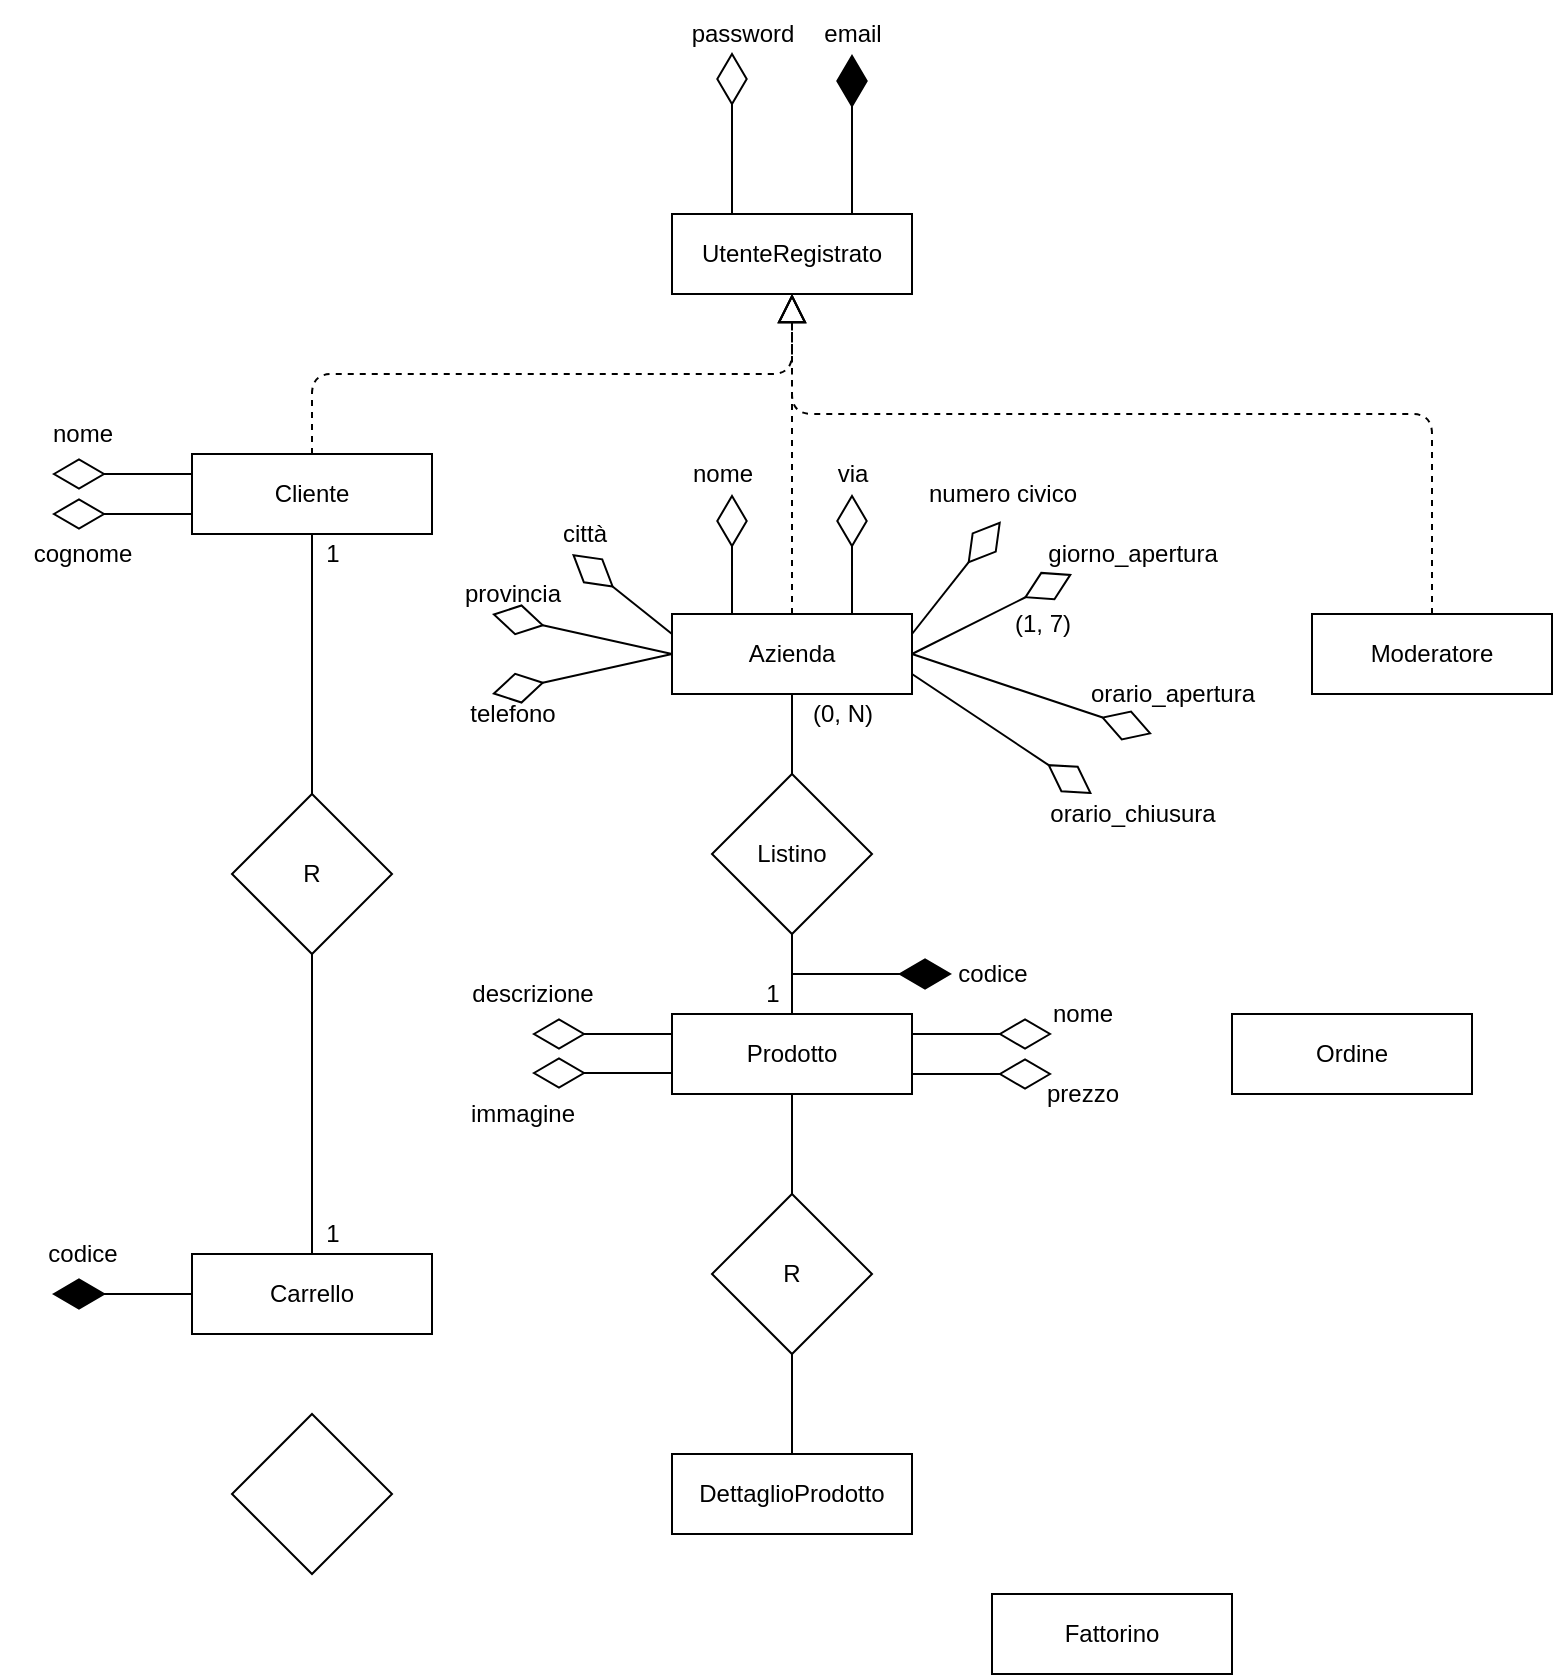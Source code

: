 <mxfile version="12.3.3" type="device" pages="1"><diagram id="l-gGCLEJbwSXrtf_H1-W" name="Pagina-1"><mxGraphModel dx="1373" dy="693" grid="1" gridSize="10" guides="1" tooltips="1" connect="1" arrows="1" fold="1" page="1" pageScale="1" pageWidth="827" pageHeight="1169" math="0" shadow="0"><root><mxCell id="0"/><mxCell id="1" parent="0"/><mxCell id="HPkbXfyL9ulODQ63uyDL-1" value="UtenteRegistrato" style="rounded=0;whiteSpace=wrap;html=1;" vertex="1" parent="1"><mxGeometry x="360" y="160" width="120" height="40" as="geometry"/></mxCell><mxCell id="HPkbXfyL9ulODQ63uyDL-3" value="Cliente" style="rounded=0;whiteSpace=wrap;html=1;" vertex="1" parent="1"><mxGeometry x="120" y="280" width="120" height="40" as="geometry"/></mxCell><mxCell id="HPkbXfyL9ulODQ63uyDL-4" value="Azienda" style="rounded=0;whiteSpace=wrap;html=1;" vertex="1" parent="1"><mxGeometry x="360" y="360" width="120" height="40" as="geometry"/></mxCell><mxCell id="HPkbXfyL9ulODQ63uyDL-5" value="Fattorino" style="rounded=0;whiteSpace=wrap;html=1;" vertex="1" parent="1"><mxGeometry x="520" y="850" width="120" height="40" as="geometry"/></mxCell><mxCell id="HPkbXfyL9ulODQ63uyDL-6" value="Moderatore" style="rounded=0;whiteSpace=wrap;html=1;" vertex="1" parent="1"><mxGeometry x="680" y="360" width="120" height="40" as="geometry"/></mxCell><mxCell id="HPkbXfyL9ulODQ63uyDL-11" value="R" style="rhombus;whiteSpace=wrap;html=1;" vertex="1" parent="1"><mxGeometry x="140" y="450" width="80" height="80" as="geometry"/></mxCell><mxCell id="HPkbXfyL9ulODQ63uyDL-12" value="Carrello" style="rounded=0;whiteSpace=wrap;html=1;" vertex="1" parent="1"><mxGeometry x="120" y="680" width="120" height="40" as="geometry"/></mxCell><mxCell id="HPkbXfyL9ulODQ63uyDL-13" value="" style="endArrow=none;html=1;entryX=0.5;entryY=1;entryDx=0;entryDy=0;exitX=0.5;exitY=0;exitDx=0;exitDy=0;" edge="1" parent="1" source="HPkbXfyL9ulODQ63uyDL-11" target="HPkbXfyL9ulODQ63uyDL-3"><mxGeometry width="50" height="50" relative="1" as="geometry"><mxPoint x="70" y="670" as="sourcePoint"/><mxPoint x="120" y="620" as="targetPoint"/></mxGeometry></mxCell><mxCell id="HPkbXfyL9ulODQ63uyDL-14" value="" style="endArrow=none;html=1;entryX=0.5;entryY=1;entryDx=0;entryDy=0;exitX=0.5;exitY=0;exitDx=0;exitDy=0;" edge="1" parent="1" source="HPkbXfyL9ulODQ63uyDL-12" target="HPkbXfyL9ulODQ63uyDL-11"><mxGeometry width="50" height="50" relative="1" as="geometry"><mxPoint x="190" y="650" as="sourcePoint"/><mxPoint x="190" y="610" as="targetPoint"/><Array as="points"><mxPoint x="180" y="660"/></Array></mxGeometry></mxCell><mxCell id="HPkbXfyL9ulODQ63uyDL-16" value="" style="endArrow=diamondThin;endFill=0;endSize=24;html=1;exitX=0.25;exitY=0;exitDx=0;exitDy=0;" edge="1" parent="1" source="HPkbXfyL9ulODQ63uyDL-1"><mxGeometry width="160" relative="1" as="geometry"><mxPoint x="60" y="520" as="sourcePoint"/><mxPoint x="390" y="79" as="targetPoint"/></mxGeometry></mxCell><mxCell id="HPkbXfyL9ulODQ63uyDL-17" value="" style="endArrow=diamondThin;endFill=1;endSize=24;html=1;exitX=0.75;exitY=0;exitDx=0;exitDy=0;" edge="1" parent="1" source="HPkbXfyL9ulODQ63uyDL-1"><mxGeometry width="160" relative="1" as="geometry"><mxPoint x="60" y="480" as="sourcePoint"/><mxPoint x="450" y="80" as="targetPoint"/></mxGeometry></mxCell><mxCell id="HPkbXfyL9ulODQ63uyDL-18" value="email" style="text;html=1;align=center;verticalAlign=middle;resizable=0;points=[];;autosize=1;" vertex="1" parent="1"><mxGeometry x="430" y="60" width="40" height="20" as="geometry"/></mxCell><mxCell id="HPkbXfyL9ulODQ63uyDL-19" value="password" style="text;html=1;align=center;verticalAlign=middle;resizable=0;points=[];;autosize=1;" vertex="1" parent="1"><mxGeometry x="360" y="60" width="70" height="20" as="geometry"/></mxCell><mxCell id="HPkbXfyL9ulODQ63uyDL-20" value="" style="endArrow=block;dashed=1;endFill=0;endSize=12;html=1;exitX=0.5;exitY=0;exitDx=0;exitDy=0;entryX=0.5;entryY=1;entryDx=0;entryDy=0;" edge="1" parent="1" source="HPkbXfyL9ulODQ63uyDL-3" target="HPkbXfyL9ulODQ63uyDL-1"><mxGeometry width="160" relative="1" as="geometry"><mxPoint x="380" y="350" as="sourcePoint"/><mxPoint x="540" y="350" as="targetPoint"/><Array as="points"><mxPoint x="180" y="240"/><mxPoint x="420" y="240"/></Array></mxGeometry></mxCell><mxCell id="HPkbXfyL9ulODQ63uyDL-22" value="" style="endArrow=diamondThin;endFill=0;endSize=24;html=1;exitX=0;exitY=0.25;exitDx=0;exitDy=0;" edge="1" parent="1" source="HPkbXfyL9ulODQ63uyDL-3"><mxGeometry width="160" relative="1" as="geometry"><mxPoint x="-20" y="370" as="sourcePoint"/><mxPoint x="50" y="290" as="targetPoint"/><Array as="points"/></mxGeometry></mxCell><mxCell id="HPkbXfyL9ulODQ63uyDL-23" value="" style="endArrow=diamondThin;endFill=0;endSize=24;html=1;exitX=0;exitY=0.25;exitDx=0;exitDy=0;" edge="1" parent="1"><mxGeometry width="160" relative="1" as="geometry"><mxPoint x="120" y="310" as="sourcePoint"/><mxPoint x="50" y="310" as="targetPoint"/><Array as="points"/></mxGeometry></mxCell><mxCell id="HPkbXfyL9ulODQ63uyDL-24" value="nome" style="text;html=1;align=center;verticalAlign=middle;resizable=0;points=[];;autosize=1;" vertex="1" parent="1"><mxGeometry x="40" y="260" width="50" height="20" as="geometry"/></mxCell><mxCell id="HPkbXfyL9ulODQ63uyDL-25" value="cognome" style="text;html=1;align=center;verticalAlign=middle;resizable=0;points=[];;autosize=1;" vertex="1" parent="1"><mxGeometry x="35" y="320" width="60" height="20" as="geometry"/></mxCell><mxCell id="HPkbXfyL9ulODQ63uyDL-26" value="1&lt;br&gt;" style="text;html=1;align=center;verticalAlign=middle;resizable=0;points=[];;autosize=1;" vertex="1" parent="1"><mxGeometry x="180" y="320" width="20" height="20" as="geometry"/></mxCell><mxCell id="HPkbXfyL9ulODQ63uyDL-27" value="1&lt;br&gt;" style="text;html=1;align=center;verticalAlign=middle;resizable=0;points=[];;autosize=1;" vertex="1" parent="1"><mxGeometry x="180" y="660" width="20" height="20" as="geometry"/></mxCell><mxCell id="HPkbXfyL9ulODQ63uyDL-28" value="" style="endArrow=block;dashed=1;endFill=0;endSize=12;html=1;exitX=0.5;exitY=0;exitDx=0;exitDy=0;" edge="1" parent="1" source="HPkbXfyL9ulODQ63uyDL-4"><mxGeometry width="160" relative="1" as="geometry"><mxPoint x="360" y="310" as="sourcePoint"/><mxPoint x="420" y="200" as="targetPoint"/></mxGeometry></mxCell><mxCell id="HPkbXfyL9ulODQ63uyDL-29" value="" style="endArrow=block;dashed=1;endFill=0;endSize=12;html=1;exitX=0.5;exitY=0;exitDx=0;exitDy=0;entryX=0.5;entryY=1;entryDx=0;entryDy=0;" edge="1" parent="1" source="HPkbXfyL9ulODQ63uyDL-6" target="HPkbXfyL9ulODQ63uyDL-1"><mxGeometry width="160" relative="1" as="geometry"><mxPoint x="480" y="250" as="sourcePoint"/><mxPoint x="640" y="250" as="targetPoint"/><Array as="points"><mxPoint x="740" y="260"/><mxPoint x="420" y="260"/></Array></mxGeometry></mxCell><mxCell id="HPkbXfyL9ulODQ63uyDL-31" value="" style="endArrow=diamondThin;endFill=0;endSize=24;html=1;exitX=0.25;exitY=0;exitDx=0;exitDy=0;" edge="1" parent="1" source="HPkbXfyL9ulODQ63uyDL-4"><mxGeometry width="160" relative="1" as="geometry"><mxPoint x="120" y="560" as="sourcePoint"/><mxPoint x="390" y="300" as="targetPoint"/></mxGeometry></mxCell><mxCell id="HPkbXfyL9ulODQ63uyDL-32" value="nome" style="text;html=1;align=center;verticalAlign=middle;resizable=0;points=[];;autosize=1;" vertex="1" parent="1"><mxGeometry x="360" y="280" width="50" height="20" as="geometry"/></mxCell><mxCell id="HPkbXfyL9ulODQ63uyDL-33" value="" style="endArrow=diamondThin;endFill=0;endSize=24;html=1;exitX=0.75;exitY=0;exitDx=0;exitDy=0;" edge="1" parent="1" source="HPkbXfyL9ulODQ63uyDL-4"><mxGeometry width="160" relative="1" as="geometry"><mxPoint x="460" y="460" as="sourcePoint"/><mxPoint x="450" y="300" as="targetPoint"/></mxGeometry></mxCell><mxCell id="HPkbXfyL9ulODQ63uyDL-34" value="via" style="text;html=1;align=center;verticalAlign=middle;resizable=0;points=[];;autosize=1;" vertex="1" parent="1"><mxGeometry x="435" y="280" width="30" height="20" as="geometry"/></mxCell><mxCell id="HPkbXfyL9ulODQ63uyDL-35" value="" style="endArrow=diamondThin;endFill=0;endSize=24;html=1;exitX=1;exitY=0.25;exitDx=0;exitDy=0;entryX=0.494;entryY=1.183;entryDx=0;entryDy=0;entryPerimeter=0;" edge="1" parent="1" source="HPkbXfyL9ulODQ63uyDL-4" target="HPkbXfyL9ulODQ63uyDL-36"><mxGeometry width="160" relative="1" as="geometry"><mxPoint x="480" y="390" as="sourcePoint"/><mxPoint x="540" y="330" as="targetPoint"/></mxGeometry></mxCell><mxCell id="HPkbXfyL9ulODQ63uyDL-36" value="numero civico" style="text;html=1;align=center;verticalAlign=middle;resizable=0;points=[];;autosize=1;" vertex="1" parent="1"><mxGeometry x="480" y="290" width="90" height="20" as="geometry"/></mxCell><mxCell id="HPkbXfyL9ulODQ63uyDL-37" value="" style="endArrow=diamondThin;endFill=0;endSize=24;html=1;exitX=0;exitY=0.25;exitDx=0;exitDy=0;" edge="1" parent="1" source="HPkbXfyL9ulODQ63uyDL-4"><mxGeometry width="160" relative="1" as="geometry"><mxPoint x="60" y="640" as="sourcePoint"/><mxPoint x="310" y="330" as="targetPoint"/></mxGeometry></mxCell><mxCell id="HPkbXfyL9ulODQ63uyDL-38" value="città" style="text;html=1;align=center;verticalAlign=middle;resizable=0;points=[];;autosize=1;" vertex="1" parent="1"><mxGeometry x="296" y="310" width="40" height="20" as="geometry"/></mxCell><mxCell id="HPkbXfyL9ulODQ63uyDL-39" value="" style="endArrow=diamondThin;endFill=0;endSize=24;html=1;exitX=0;exitY=0.5;exitDx=0;exitDy=0;" edge="1" parent="1" source="HPkbXfyL9ulODQ63uyDL-4"><mxGeometry width="160" relative="1" as="geometry"><mxPoint x="280" y="380" as="sourcePoint"/><mxPoint x="270" y="360" as="targetPoint"/></mxGeometry></mxCell><mxCell id="HPkbXfyL9ulODQ63uyDL-40" value="provincia" style="text;html=1;align=center;verticalAlign=middle;resizable=0;points=[];;autosize=1;" vertex="1" parent="1"><mxGeometry x="250" y="340" width="60" height="20" as="geometry"/></mxCell><mxCell id="HPkbXfyL9ulODQ63uyDL-41" value="" style="endArrow=diamondThin;endFill=0;endSize=24;html=1;exitX=0;exitY=0.5;exitDx=0;exitDy=0;" edge="1" parent="1" source="HPkbXfyL9ulODQ63uyDL-4"><mxGeometry width="160" relative="1" as="geometry"><mxPoint x="310" y="490" as="sourcePoint"/><mxPoint x="270" y="400" as="targetPoint"/></mxGeometry></mxCell><mxCell id="HPkbXfyL9ulODQ63uyDL-42" value="telefono" style="text;html=1;align=center;verticalAlign=middle;resizable=0;points=[];;autosize=1;" vertex="1" parent="1"><mxGeometry x="250" y="400" width="60" height="20" as="geometry"/></mxCell><mxCell id="HPkbXfyL9ulODQ63uyDL-43" value="" style="endArrow=diamondThin;endFill=0;endSize=24;html=1;" edge="1" parent="1"><mxGeometry width="160" relative="1" as="geometry"><mxPoint x="480" y="380" as="sourcePoint"/><mxPoint x="560" y="340" as="targetPoint"/></mxGeometry></mxCell><mxCell id="HPkbXfyL9ulODQ63uyDL-44" value="giorno_apertura" style="text;html=1;align=center;verticalAlign=middle;resizable=0;points=[];;autosize=1;" vertex="1" parent="1"><mxGeometry x="540" y="320" width="100" height="20" as="geometry"/></mxCell><mxCell id="HPkbXfyL9ulODQ63uyDL-45" value="(1, 7)&lt;br&gt;" style="text;html=1;align=center;verticalAlign=middle;resizable=0;points=[];;autosize=1;" vertex="1" parent="1"><mxGeometry x="525" y="355" width="40" height="20" as="geometry"/></mxCell><mxCell id="HPkbXfyL9ulODQ63uyDL-46" value="" style="endArrow=diamondThin;endFill=0;endSize=24;html=1;exitX=1;exitY=0.5;exitDx=0;exitDy=0;" edge="1" parent="1" source="HPkbXfyL9ulODQ63uyDL-4"><mxGeometry width="160" relative="1" as="geometry"><mxPoint x="480" y="430" as="sourcePoint"/><mxPoint x="600" y="420" as="targetPoint"/></mxGeometry></mxCell><mxCell id="HPkbXfyL9ulODQ63uyDL-47" value="orario_apertura&lt;br&gt;" style="text;html=1;align=center;verticalAlign=middle;resizable=0;points=[];;autosize=1;" vertex="1" parent="1"><mxGeometry x="560" y="390" width="100" height="20" as="geometry"/></mxCell><mxCell id="HPkbXfyL9ulODQ63uyDL-48" value="" style="endArrow=diamondThin;endFill=0;endSize=24;html=1;exitX=1;exitY=0.75;exitDx=0;exitDy=0;" edge="1" parent="1" source="HPkbXfyL9ulODQ63uyDL-4"><mxGeometry width="160" relative="1" as="geometry"><mxPoint x="450" y="530" as="sourcePoint"/><mxPoint x="570" y="450" as="targetPoint"/></mxGeometry></mxCell><mxCell id="HPkbXfyL9ulODQ63uyDL-49" value="orario_chiusura" style="text;html=1;align=center;verticalAlign=middle;resizable=0;points=[];;autosize=1;" vertex="1" parent="1"><mxGeometry x="540" y="450" width="100" height="20" as="geometry"/></mxCell><mxCell id="HPkbXfyL9ulODQ63uyDL-50" value="Prodotto" style="rounded=0;whiteSpace=wrap;html=1;" vertex="1" parent="1"><mxGeometry x="360" y="560" width="120" height="40" as="geometry"/></mxCell><mxCell id="HPkbXfyL9ulODQ63uyDL-51" value="Ordine" style="rounded=0;whiteSpace=wrap;html=1;" vertex="1" parent="1"><mxGeometry x="640" y="560" width="120" height="40" as="geometry"/></mxCell><mxCell id="HPkbXfyL9ulODQ63uyDL-52" value="Listino" style="rhombus;whiteSpace=wrap;html=1;" vertex="1" parent="1"><mxGeometry x="380" y="440" width="80" height="80" as="geometry"/></mxCell><mxCell id="HPkbXfyL9ulODQ63uyDL-53" value="" style="endArrow=none;html=1;entryX=0.5;entryY=1;entryDx=0;entryDy=0;exitX=0.5;exitY=0;exitDx=0;exitDy=0;" edge="1" parent="1" source="HPkbXfyL9ulODQ63uyDL-52" target="HPkbXfyL9ulODQ63uyDL-4"><mxGeometry width="50" height="50" relative="1" as="geometry"><mxPoint x="300" y="520" as="sourcePoint"/><mxPoint x="350" y="470" as="targetPoint"/></mxGeometry></mxCell><mxCell id="HPkbXfyL9ulODQ63uyDL-54" value="" style="endArrow=none;html=1;entryX=0.5;entryY=1;entryDx=0;entryDy=0;exitX=0.5;exitY=0;exitDx=0;exitDy=0;" edge="1" parent="1"><mxGeometry width="50" height="50" relative="1" as="geometry"><mxPoint x="420" y="560" as="sourcePoint"/><mxPoint x="420" y="520" as="targetPoint"/></mxGeometry></mxCell><mxCell id="HPkbXfyL9ulODQ63uyDL-55" value="" style="endArrow=diamondThin;endFill=1;endSize=24;html=1;" edge="1" parent="1"><mxGeometry width="160" relative="1" as="geometry"><mxPoint x="420" y="540" as="sourcePoint"/><mxPoint x="500" y="540" as="targetPoint"/></mxGeometry></mxCell><mxCell id="HPkbXfyL9ulODQ63uyDL-56" value="codice&lt;br&gt;" style="text;html=1;align=center;verticalAlign=middle;resizable=0;points=[];;autosize=1;" vertex="1" parent="1"><mxGeometry x="495" y="530" width="50" height="20" as="geometry"/></mxCell><mxCell id="HPkbXfyL9ulODQ63uyDL-57" value="1&lt;br&gt;" style="text;html=1;align=center;verticalAlign=middle;resizable=0;points=[];;autosize=1;" vertex="1" parent="1"><mxGeometry x="400" y="540" width="20" height="20" as="geometry"/></mxCell><mxCell id="HPkbXfyL9ulODQ63uyDL-58" value="(0, N)" style="text;html=1;align=center;verticalAlign=middle;resizable=0;points=[];;autosize=1;" vertex="1" parent="1"><mxGeometry x="420" y="400" width="50" height="20" as="geometry"/></mxCell><mxCell id="HPkbXfyL9ulODQ63uyDL-59" value="" style="endArrow=diamondThin;endFill=0;endSize=24;html=1;exitX=0;exitY=0.25;exitDx=0;exitDy=0;" edge="1" parent="1"><mxGeometry width="160" relative="1" as="geometry"><mxPoint x="360" y="570" as="sourcePoint"/><mxPoint x="290" y="570" as="targetPoint"/><Array as="points"/></mxGeometry></mxCell><mxCell id="HPkbXfyL9ulODQ63uyDL-60" value="" style="endArrow=diamondThin;endFill=0;endSize=24;html=1;exitX=0;exitY=0.25;exitDx=0;exitDy=0;" edge="1" parent="1"><mxGeometry width="160" relative="1" as="geometry"><mxPoint x="360" y="589.5" as="sourcePoint"/><mxPoint x="290" y="589.5" as="targetPoint"/><Array as="points"/></mxGeometry></mxCell><mxCell id="HPkbXfyL9ulODQ63uyDL-61" value="" style="endArrow=diamondThin;endFill=0;endSize=24;html=1;exitX=1;exitY=0.25;exitDx=0;exitDy=0;" edge="1" parent="1" source="HPkbXfyL9ulODQ63uyDL-50"><mxGeometry width="160" relative="1" as="geometry"><mxPoint x="525" y="650" as="sourcePoint"/><mxPoint x="550" y="570" as="targetPoint"/><Array as="points"/></mxGeometry></mxCell><mxCell id="HPkbXfyL9ulODQ63uyDL-62" value="" style="endArrow=diamondThin;endFill=0;endSize=24;html=1;exitX=1;exitY=0.25;exitDx=0;exitDy=0;" edge="1" parent="1"><mxGeometry width="160" relative="1" as="geometry"><mxPoint x="480" y="590" as="sourcePoint"/><mxPoint x="550" y="590" as="targetPoint"/><Array as="points"/></mxGeometry></mxCell><mxCell id="HPkbXfyL9ulODQ63uyDL-63" value="nome" style="text;html=1;align=center;verticalAlign=middle;resizable=0;points=[];;autosize=1;" vertex="1" parent="1"><mxGeometry x="540" y="550" width="50" height="20" as="geometry"/></mxCell><mxCell id="HPkbXfyL9ulODQ63uyDL-64" value="prezzo" style="text;html=1;align=center;verticalAlign=middle;resizable=0;points=[];;autosize=1;" vertex="1" parent="1"><mxGeometry x="540" y="590" width="50" height="20" as="geometry"/></mxCell><mxCell id="HPkbXfyL9ulODQ63uyDL-65" value="descrizione" style="text;html=1;align=center;verticalAlign=middle;resizable=0;points=[];;autosize=1;" vertex="1" parent="1"><mxGeometry x="250" y="540" width="80" height="20" as="geometry"/></mxCell><mxCell id="HPkbXfyL9ulODQ63uyDL-66" value="immagine" style="text;html=1;align=center;verticalAlign=middle;resizable=0;points=[];;autosize=1;" vertex="1" parent="1"><mxGeometry x="250" y="600" width="70" height="20" as="geometry"/></mxCell><mxCell id="HPkbXfyL9ulODQ63uyDL-67" value="" style="endArrow=diamondThin;endFill=1;endSize=24;html=1;exitX=0;exitY=0.5;exitDx=0;exitDy=0;" edge="1" parent="1" source="HPkbXfyL9ulODQ63uyDL-12"><mxGeometry width="160" relative="1" as="geometry"><mxPoint x="110" y="640" as="sourcePoint"/><mxPoint x="50" y="700" as="targetPoint"/><Array as="points"/></mxGeometry></mxCell><mxCell id="HPkbXfyL9ulODQ63uyDL-68" value="codice" style="text;html=1;align=center;verticalAlign=middle;resizable=0;points=[];;autosize=1;" vertex="1" parent="1"><mxGeometry x="40" y="670" width="50" height="20" as="geometry"/></mxCell><mxCell id="HPkbXfyL9ulODQ63uyDL-73" value="DettaglioProdotto" style="rounded=0;whiteSpace=wrap;html=1;" vertex="1" parent="1"><mxGeometry x="360" y="780" width="120" height="40" as="geometry"/></mxCell><mxCell id="HPkbXfyL9ulODQ63uyDL-74" value="R" style="rhombus;whiteSpace=wrap;html=1;" vertex="1" parent="1"><mxGeometry x="380" y="650" width="80" height="80" as="geometry"/></mxCell><mxCell id="HPkbXfyL9ulODQ63uyDL-75" value="" style="endArrow=none;html=1;entryX=0.5;entryY=1;entryDx=0;entryDy=0;exitX=0.5;exitY=0;exitDx=0;exitDy=0;" edge="1" parent="1" source="HPkbXfyL9ulODQ63uyDL-73" target="HPkbXfyL9ulODQ63uyDL-74"><mxGeometry width="50" height="50" relative="1" as="geometry"><mxPoint x="510" y="720" as="sourcePoint"/><mxPoint x="560" y="670" as="targetPoint"/></mxGeometry></mxCell><mxCell id="HPkbXfyL9ulODQ63uyDL-76" value="" style="endArrow=none;html=1;entryX=0.5;entryY=1;entryDx=0;entryDy=0;exitX=0.5;exitY=0;exitDx=0;exitDy=0;" edge="1" parent="1" source="HPkbXfyL9ulODQ63uyDL-74" target="HPkbXfyL9ulODQ63uyDL-50"><mxGeometry width="50" height="50" relative="1" as="geometry"><mxPoint x="430" y="730" as="sourcePoint"/><mxPoint x="430" y="710" as="targetPoint"/></mxGeometry></mxCell><mxCell id="HPkbXfyL9ulODQ63uyDL-79" value="" style="rhombus;whiteSpace=wrap;html=1;" vertex="1" parent="1"><mxGeometry x="140" y="760" width="80" height="80" as="geometry"/></mxCell></root></mxGraphModel></diagram></mxfile>